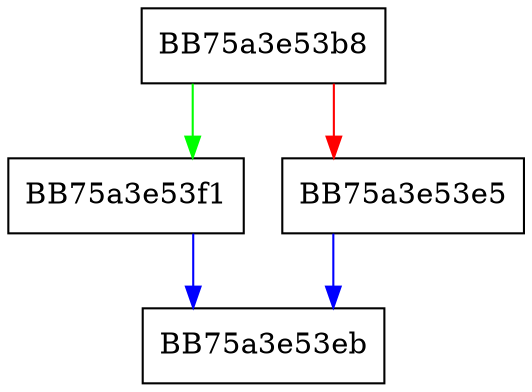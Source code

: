 digraph InsertValue {
  node [shape="box"];
  graph [splines=ortho];
  BB75a3e53b8 -> BB75a3e53f1 [color="green"];
  BB75a3e53b8 -> BB75a3e53e5 [color="red"];
  BB75a3e53e5 -> BB75a3e53eb [color="blue"];
  BB75a3e53f1 -> BB75a3e53eb [color="blue"];
}
